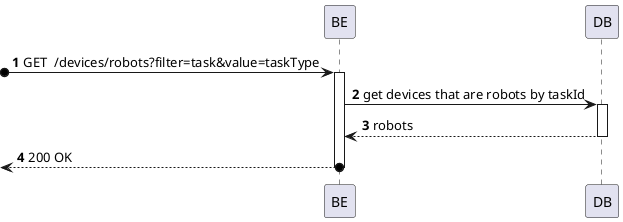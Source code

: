 @startuml process-view
autonumber
participant BE as "BE"
participant DB as "DB"

?o-> BE : GET  /devices/robots?filter=task&value=taskType
activate BE

BE -> DB : get devices that are robots by taskId
activate DB

DB --> BE : robots
deactivate DB

<--o BE : 200 OK
deactivate BE

@enduml